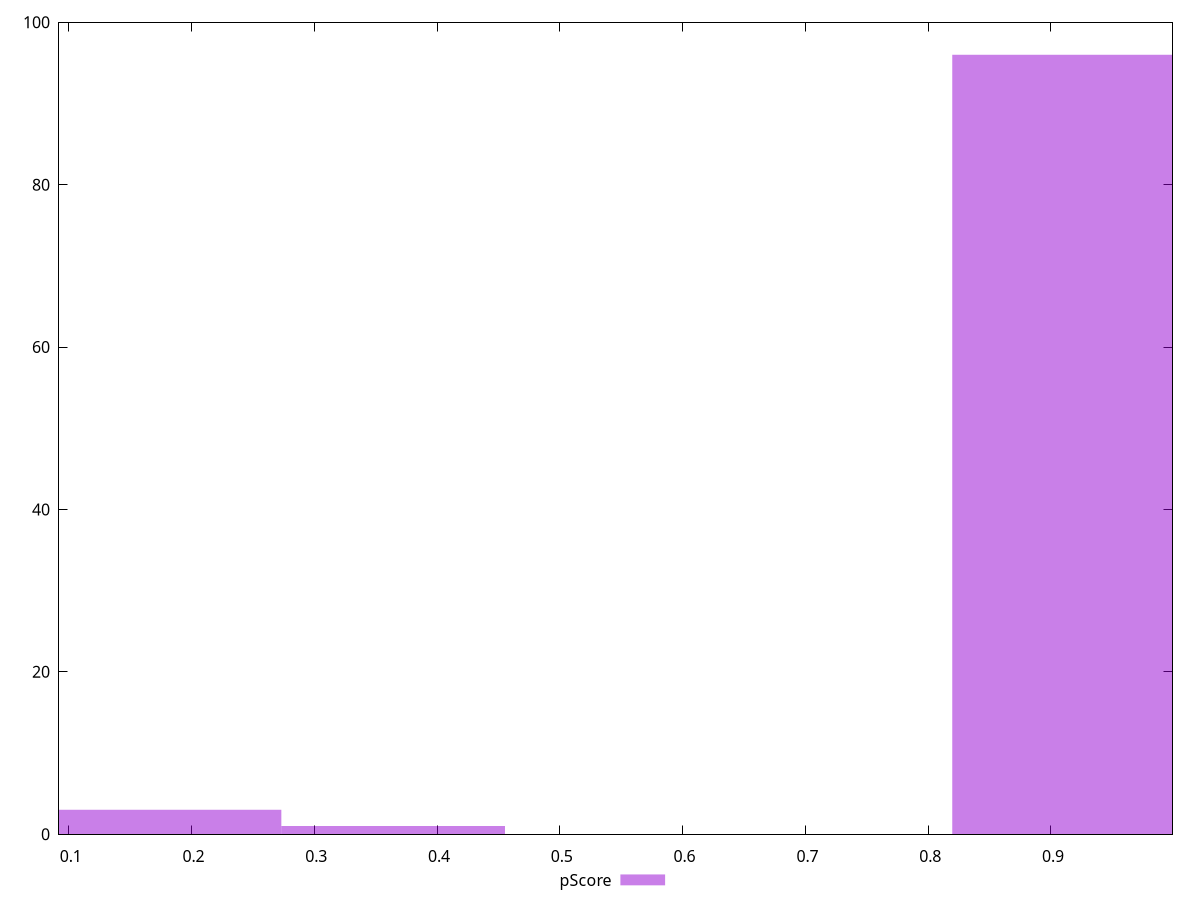 reset

$pScore <<EOF
0.1821371541795521 3
0.9106857708977605 96
0.3642743083591042 1
EOF

set key outside below
set boxwidth 0.1821371541795521
set xrange [0.09212272983562375:0.9989921143956395]
set yrange [0:100]
set trange [0:100]
set style fill transparent solid 0.5 noborder
set terminal svg size 640, 490 enhanced background rgb 'white'
set output "reports/report_00031_2021-02-24T23-18-18.084Z/speed-index/samples/card/pScore/histogram.svg"

plot $pScore title "pScore" with boxes

reset
